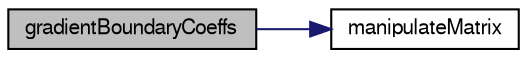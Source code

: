 digraph "gradientBoundaryCoeffs"
{
  bgcolor="transparent";
  edge [fontname="FreeSans",fontsize="10",labelfontname="FreeSans",labelfontsize="10"];
  node [fontname="FreeSans",fontsize="10",shape=record];
  rankdir="LR";
  Node301 [label="gradientBoundaryCoeffs",height=0.2,width=0.4,color="black", fillcolor="grey75", style="filled", fontcolor="black"];
  Node301 -> Node302 [color="midnightblue",fontsize="10",style="solid",fontname="FreeSans"];
  Node302 [label="manipulateMatrix",height=0.2,width=0.4,color="black",URL="$a22010.html#a918a7a9b6883ae2da430decb238332e0",tooltip="Manipulate matrix. "];
}
